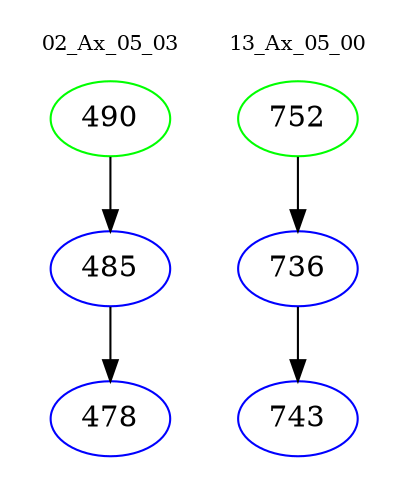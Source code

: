 digraph{
subgraph cluster_0 {
color = white
label = "02_Ax_05_03";
fontsize=10;
T0_490 [label="490", color="green"]
T0_490 -> T0_485 [color="black"]
T0_485 [label="485", color="blue"]
T0_485 -> T0_478 [color="black"]
T0_478 [label="478", color="blue"]
}
subgraph cluster_1 {
color = white
label = "13_Ax_05_00";
fontsize=10;
T1_752 [label="752", color="green"]
T1_752 -> T1_736 [color="black"]
T1_736 [label="736", color="blue"]
T1_736 -> T1_743 [color="black"]
T1_743 [label="743", color="blue"]
}
}
